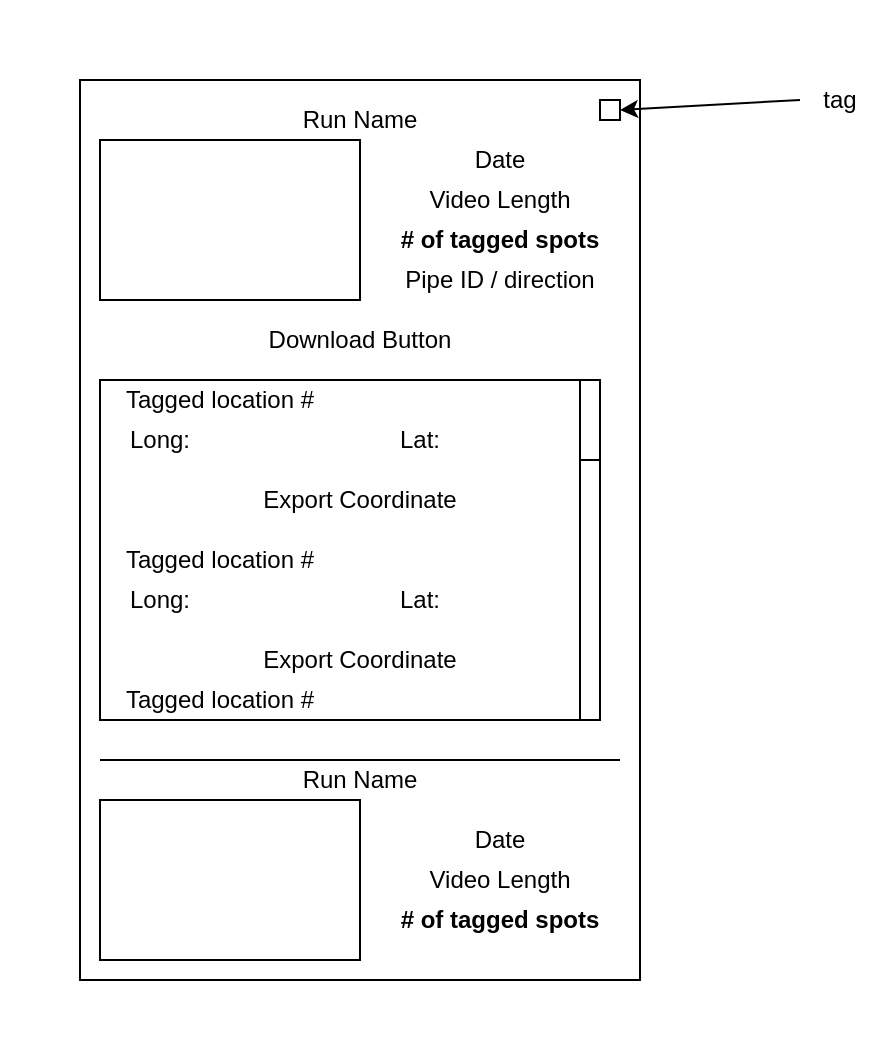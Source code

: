 <mxfile version="13.1.2" type="google"><diagram id="7DFyw2YmVWftqMAT5782" name="Page-1"><mxGraphModel dx="786" dy="773" grid="1" gridSize="10" guides="1" tooltips="1" connect="1" arrows="1" fold="1" page="1" pageScale="1" pageWidth="1920" pageHeight="1200" math="0" shadow="0"><root><mxCell id="0"/><mxCell id="1" parent="0"/><mxCell id="uXOyEgvLsMrT4Cmt9TkU-1" value="" style="rounded=0;whiteSpace=wrap;html=1;" parent="1" vertex="1"><mxGeometry x="40" y="40" width="280" height="450" as="geometry"/></mxCell><mxCell id="uXOyEgvLsMrT4Cmt9TkU-29" value="" style="rounded=0;whiteSpace=wrap;html=1;" parent="1" vertex="1"><mxGeometry x="50" y="190" width="250" height="170" as="geometry"/></mxCell><mxCell id="uXOyEgvLsMrT4Cmt9TkU-5" value="Run Name" style="text;html=1;strokeColor=none;fillColor=none;align=center;verticalAlign=middle;whiteSpace=wrap;rounded=0;" parent="1" vertex="1"><mxGeometry x="50" y="50" width="260" height="20" as="geometry"/></mxCell><mxCell id="uXOyEgvLsMrT4Cmt9TkU-6" value="" style="rounded=0;whiteSpace=wrap;html=1;" parent="1" vertex="1"><mxGeometry x="50" y="70" width="130" height="80" as="geometry"/></mxCell><mxCell id="uXOyEgvLsMrT4Cmt9TkU-7" value="Video Length" style="text;html=1;strokeColor=none;fillColor=none;align=center;verticalAlign=middle;whiteSpace=wrap;rounded=0;" parent="1" vertex="1"><mxGeometry x="190" y="90" width="120" height="20" as="geometry"/></mxCell><mxCell id="uXOyEgvLsMrT4Cmt9TkU-8" value="# of tagged spots" style="text;html=1;strokeColor=none;fillColor=none;align=center;verticalAlign=middle;whiteSpace=wrap;rounded=0;fontStyle=1" parent="1" vertex="1"><mxGeometry x="190" y="110" width="120" height="20" as="geometry"/></mxCell><mxCell id="uXOyEgvLsMrT4Cmt9TkU-9" value="Download Button" style="text;html=1;strokeColor=none;fillColor=none;align=center;verticalAlign=middle;whiteSpace=wrap;rounded=0;" parent="1" vertex="1"><mxGeometry x="50" y="160" width="260" height="20" as="geometry"/></mxCell><mxCell id="uXOyEgvLsMrT4Cmt9TkU-10" value="Tagged location #" style="text;html=1;strokeColor=none;fillColor=none;align=center;verticalAlign=middle;whiteSpace=wrap;rounded=0;" parent="1" vertex="1"><mxGeometry x="50" y="190" width="120" height="20" as="geometry"/></mxCell><mxCell id="uXOyEgvLsMrT4Cmt9TkU-11" value="Long:" style="text;html=1;strokeColor=none;fillColor=none;align=center;verticalAlign=middle;whiteSpace=wrap;rounded=0;" parent="1" vertex="1"><mxGeometry x="60" y="210" width="40" height="20" as="geometry"/></mxCell><mxCell id="uXOyEgvLsMrT4Cmt9TkU-13" value="Lat:" style="text;html=1;strokeColor=none;fillColor=none;align=center;verticalAlign=middle;whiteSpace=wrap;rounded=0;" parent="1" vertex="1"><mxGeometry x="190" y="210" width="40" height="20" as="geometry"/></mxCell><mxCell id="uXOyEgvLsMrT4Cmt9TkU-14" value="Export Coordinate" style="text;html=1;strokeColor=none;fillColor=none;align=center;verticalAlign=middle;whiteSpace=wrap;rounded=0;" parent="1" vertex="1"><mxGeometry x="50" y="240" width="260" height="20" as="geometry"/></mxCell><mxCell id="uXOyEgvLsMrT4Cmt9TkU-15" value="Tagged location #" style="text;html=1;strokeColor=none;fillColor=none;align=center;verticalAlign=middle;whiteSpace=wrap;rounded=0;" parent="1" vertex="1"><mxGeometry x="50" y="270" width="120" height="20" as="geometry"/></mxCell><mxCell id="uXOyEgvLsMrT4Cmt9TkU-16" value="Long:" style="text;html=1;strokeColor=none;fillColor=none;align=center;verticalAlign=middle;whiteSpace=wrap;rounded=0;" parent="1" vertex="1"><mxGeometry x="60" y="290" width="40" height="20" as="geometry"/></mxCell><mxCell id="uXOyEgvLsMrT4Cmt9TkU-17" value="Lat:" style="text;html=1;strokeColor=none;fillColor=none;align=center;verticalAlign=middle;whiteSpace=wrap;rounded=0;" parent="1" vertex="1"><mxGeometry x="190" y="290" width="40" height="20" as="geometry"/></mxCell><mxCell id="uXOyEgvLsMrT4Cmt9TkU-18" value="Export Coordinate" style="text;html=1;strokeColor=none;fillColor=none;align=center;verticalAlign=middle;whiteSpace=wrap;rounded=0;" parent="1" vertex="1"><mxGeometry x="50" y="320" width="260" height="20" as="geometry"/></mxCell><mxCell id="uXOyEgvLsMrT4Cmt9TkU-19" value="Tagged location #" style="text;html=1;strokeColor=none;fillColor=none;align=center;verticalAlign=middle;whiteSpace=wrap;rounded=0;" parent="1" vertex="1"><mxGeometry x="50" y="340" width="120" height="20" as="geometry"/></mxCell><mxCell id="uXOyEgvLsMrT4Cmt9TkU-23" value="Date" style="text;html=1;strokeColor=none;fillColor=none;align=center;verticalAlign=middle;whiteSpace=wrap;rounded=0;" parent="1" vertex="1"><mxGeometry x="190" y="410" width="120" height="20" as="geometry"/></mxCell><mxCell id="uXOyEgvLsMrT4Cmt9TkU-24" value="Run Name" style="text;html=1;strokeColor=none;fillColor=none;align=center;verticalAlign=middle;whiteSpace=wrap;rounded=0;" parent="1" vertex="1"><mxGeometry x="50" y="380" width="260" height="20" as="geometry"/></mxCell><mxCell id="uXOyEgvLsMrT4Cmt9TkU-25" value="" style="rounded=0;whiteSpace=wrap;html=1;" parent="1" vertex="1"><mxGeometry x="50" y="400" width="130" height="80" as="geometry"/></mxCell><mxCell id="uXOyEgvLsMrT4Cmt9TkU-26" value="Video Length" style="text;html=1;strokeColor=none;fillColor=none;align=center;verticalAlign=middle;whiteSpace=wrap;rounded=0;" parent="1" vertex="1"><mxGeometry x="190" y="430" width="120" height="20" as="geometry"/></mxCell><mxCell id="uXOyEgvLsMrT4Cmt9TkU-27" value="# of tagged spots" style="text;html=1;strokeColor=none;fillColor=none;align=center;verticalAlign=middle;whiteSpace=wrap;rounded=0;fontStyle=1" parent="1" vertex="1"><mxGeometry x="190" y="450" width="120" height="20" as="geometry"/></mxCell><mxCell id="uXOyEgvLsMrT4Cmt9TkU-28" value="" style="endArrow=none;html=1;entryX=1;entryY=0;entryDx=0;entryDy=0;exitX=0;exitY=0;exitDx=0;exitDy=0;" parent="1" source="uXOyEgvLsMrT4Cmt9TkU-24" target="uXOyEgvLsMrT4Cmt9TkU-24" edge="1"><mxGeometry width="50" height="50" relative="1" as="geometry"><mxPoint x="50" y="370" as="sourcePoint"/><mxPoint x="100" y="330" as="targetPoint"/></mxGeometry></mxCell><mxCell id="uXOyEgvLsMrT4Cmt9TkU-30" value="" style="rounded=0;whiteSpace=wrap;html=1;" parent="1" vertex="1"><mxGeometry x="290" y="190" width="10" height="170" as="geometry"/></mxCell><mxCell id="uXOyEgvLsMrT4Cmt9TkU-31" value="" style="rounded=0;whiteSpace=wrap;html=1;" parent="1" vertex="1"><mxGeometry x="290" y="190" width="10" height="40" as="geometry"/></mxCell><mxCell id="uXOyEgvLsMrT4Cmt9TkU-32" value="" style="rounded=0;whiteSpace=wrap;html=1;fillColor=none;strokeColor=none;" parent="1" vertex="1"><mxGeometry width="10" height="10" as="geometry"/></mxCell><mxCell id="uXOyEgvLsMrT4Cmt9TkU-33" value="" style="rounded=0;whiteSpace=wrap;html=1;fillColor=none;strokeColor=none;" parent="1" vertex="1"><mxGeometry x="350" y="520" width="10" height="10" as="geometry"/></mxCell><mxCell id="uQmCk4pXpS4G2DX4n6hL-2" value="Pipe ID / direction" style="text;html=1;strokeColor=none;fillColor=none;align=center;verticalAlign=middle;whiteSpace=wrap;rounded=0;" vertex="1" parent="1"><mxGeometry x="190" y="130" width="120" height="20" as="geometry"/></mxCell><mxCell id="uQmCk4pXpS4G2DX4n6hL-3" value="Date" style="text;html=1;strokeColor=none;fillColor=none;align=center;verticalAlign=middle;whiteSpace=wrap;rounded=0;" vertex="1" parent="1"><mxGeometry x="190" y="70" width="120" height="20" as="geometry"/></mxCell><mxCell id="uQmCk4pXpS4G2DX4n6hL-4" value="" style="rounded=0;whiteSpace=wrap;html=1;" vertex="1" parent="1"><mxGeometry x="300" y="50" width="10" height="10" as="geometry"/></mxCell><mxCell id="uQmCk4pXpS4G2DX4n6hL-5" value="" style="endArrow=classic;html=1;entryX=1;entryY=0.25;entryDx=0;entryDy=0;" edge="1" parent="1" target="uXOyEgvLsMrT4Cmt9TkU-5"><mxGeometry width="50" height="50" relative="1" as="geometry"><mxPoint x="400" y="50" as="sourcePoint"/><mxPoint x="430" y="340" as="targetPoint"/></mxGeometry></mxCell><mxCell id="uQmCk4pXpS4G2DX4n6hL-6" value="tag" style="text;html=1;strokeColor=none;fillColor=none;align=center;verticalAlign=middle;whiteSpace=wrap;rounded=0;" vertex="1" parent="1"><mxGeometry x="400" y="40" width="40" height="20" as="geometry"/></mxCell></root></mxGraphModel></diagram></mxfile>